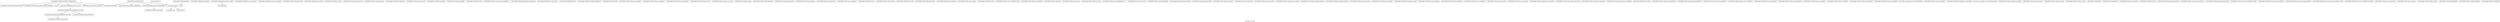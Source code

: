 digraph "Call graph: fix_respa.ll" {
	label="Call graph: fix_respa.ll";

	Node0x558c0c2d73c0 [shape=record,label="{_ZN9LAMMPS_NS8FixRespaC2EPNS_6LAMMPSEiPPc}"];
	Node0x558c0c2d73c0 -> Node0x558c0c28c190;
	Node0x558c0c2d73c0 -> Node0x558c0c2a5af0;
	Node0x558c0c2d73c0 -> Node0x558c0c2986d0;
	Node0x558c0c2d73c0 -> Node0x558c0c290990;
	Node0x558c0c2d73c0 -> Node0x558c0c28be20;
	Node0x558c0c2d73c0 -> Node0x558c0c2d6250;
	Node0x558c0c28c190 [shape=record,label="{_ZN9LAMMPS_NS3FixC2EPNS_6LAMMPSEiPPc}"];
	Node0x558c0c2a5af0 [shape=record,label="{_ZN9LAMMPS_NS5utils8inumericEPKciS2_bPNS_6LAMMPSE}"];
	Node0x558c0c2cb960 [shape=record,label="{__gxx_personality_v0}"];
	Node0x558c0c2986d0 [shape=record,label="{strcmp}"];
	Node0x558c0c28be20 [shape=record,label="{_ZN9LAMMPS_NS8FixRespa11grow_arraysEi}"];
	Node0x558c0c28be20 -> Node0x558c0c29e680;
	Node0x558c0c2d6250 [shape=record,label="{_ZN9LAMMPS_NS4Atom12add_callbackEi}"];
	Node0x558c0c290990 [shape=record,label="{_ZN9LAMMPS_NS3FixD2Ev}"];
	Node0x558c0c29d630 [shape=record,label="{_ZN9LAMMPS_NS8FixRespaD2Ev}"];
	Node0x558c0c29d630 -> Node0x558c0c27a320;
	Node0x558c0c29d630 -> Node0x558c0c27ceb0;
	Node0x558c0c29d630 -> Node0x558c0c273770;
	Node0x558c0c29d630 -> Node0x558c0c290990;
	Node0x558c0c27a320 [shape=record,label="{_ZN9LAMMPS_NS4Atom15delete_callbackEPKci}"];
	Node0x558c0c273770 [shape=record,label="{__clang_call_terminate}"];
	Node0x558c0c273770 -> Node0x558c0c275ea0;
	Node0x558c0c273770 -> Node0x558c0c279a80;
	Node0x558c0c275ea0 [shape=record,label="{__cxa_begin_catch}"];
	Node0x558c0c279a80 [shape=record,label="{_ZSt9terminatev}"];
	Node0x558c0c27ceb0 [shape=record,label="{_ZN9LAMMPS_NS6Memory7destroyIdEEvRPPPT_}"];
	Node0x558c0c27ceb0 -> Node0x558c0c27a8c0;
	Node0x558c0c27b3c0 [shape=record,label="{_ZN9LAMMPS_NS8FixRespaD0Ev}"];
	Node0x558c0c27b3c0 -> Node0x558c0c27c390;
	Node0x558c0c27c390 [shape=record,label="{_ZdlPv}"];
	Node0x558c0c283eb0 [shape=record,label="{_ZN9LAMMPS_NS8FixRespa7setmaskEv}"];
	Node0x558c0c27e630 [shape=record,label="{_ZN9LAMMPS_NS8FixRespa12memory_usageEv}"];
	Node0x558c0c27e630 -> Node0x558c0c27ec60;
	Node0x558c0c27ec60 [shape=record,label="{llvm.fmuladd.f64}"];
	Node0x558c0c29e680 [shape=record,label="{_ZN9LAMMPS_NS6Memory4growIdEEPPPT_RS5_iiiPKc}"];
	Node0x558c0c29e680 -> Node0x558c0c27f370;
	Node0x558c0c29e680 -> Node0x558c0c280910;
	Node0x558c0c281390 [shape=record,label="{_ZN9LAMMPS_NS8FixRespa11copy_arraysEiii}"];
	Node0x558c0c284560 [shape=record,label="{_ZN9LAMMPS_NS8FixRespa13pack_exchangeEiPd}"];
	Node0x558c0c2a9670 [shape=record,label="{_ZN9LAMMPS_NS3Fix14min_post_forceEi}"];
	Node0x558c0c2ab890 [shape=record,label="{_ZN9LAMMPS_NS3Fix10min_energyEPd}"];
	Node0x558c0c2ac730 [shape=record,label="{_ZN9LAMMPS_NS3Fix9min_storeEv}"];
	Node0x558c0c2b1470 [shape=record,label="{_ZN9LAMMPS_NS3Fix14min_clearstoreEv}"];
	Node0x558c0c2b4ef0 [shape=record,label="{_ZN9LAMMPS_NS3Fix13min_pushstoreEv}"];
	Node0x558c0c2c0820 [shape=record,label="{_ZN9LAMMPS_NS3Fix12min_popstoreEv}"];
	Node0x558c0c2cb040 [shape=record,label="{_ZN9LAMMPS_NS3Fix13min_reset_refEv}"];
	Node0x558c0c2cf920 [shape=record,label="{_ZN9LAMMPS_NS3Fix8min_stepEdPd}"];
	Node0x558c0c2d5e90 [shape=record,label="{_ZN9LAMMPS_NS3Fix9max_alphaEPd}"];
	Node0x558c0c21d2f0 [shape=record,label="{_ZN9LAMMPS_NS3Fix7min_dofEv}"];
	Node0x558c0c263ab0 [shape=record,label="{_ZN9LAMMPS_NS3Fix17pack_forward_commEiPiPdiS1_}"];
	Node0x558c0c285f10 [shape=record,label="{_ZN9LAMMPS_NS8FixRespa15unpack_exchangeEiPd}"];
	Node0x558c0c288f40 [shape=record,label="{_ZN9LAMMPS_NS3Fix16post_constructorEv}"];
	Node0x558c0c291f20 [shape=record,label="{_ZN9LAMMPS_NS8FixRespa4initEv}"];
	Node0x558c0c29a0f0 [shape=record,label="{_ZN9LAMMPS_NS3Fix9init_listEiPNS_9NeighListE}"];
	Node0x558c0c29c380 [shape=record,label="{_ZN9LAMMPS_NS3Fix5setupEi}"];
	Node0x558c0c29d810 [shape=record,label="{_ZN9LAMMPS_NS3Fix18setup_pre_exchangeEv}"];
	Node0x558c0c2a67f0 [shape=record,label="{_ZN9LAMMPS_NS3Fix18setup_pre_neighborEv}"];
	Node0x558c0c2a7fb0 [shape=record,label="{_ZN9LAMMPS_NS3Fix19setup_post_neighborEv}"];
	Node0x558c0c2a8c40 [shape=record,label="{_ZN9LAMMPS_NS3Fix15setup_pre_forceEi}"];
	Node0x558c0c2aabe0 [shape=record,label="{_ZN9LAMMPS_NS3Fix17setup_pre_reverseEii}"];
	Node0x558c0c2abd50 [shape=record,label="{_ZN9LAMMPS_NS3Fix9min_setupEi}"];
	Node0x558c0c2ad1a0 [shape=record,label="{_ZN9LAMMPS_NS3Fix17initial_integrateEi}"];
	Node0x558c0c2adce0 [shape=record,label="{_ZN9LAMMPS_NS3Fix14post_integrateEv}"];
	Node0x558c0c2ae9f0 [shape=record,label="{_ZN9LAMMPS_NS3Fix12pre_exchangeEv}"];
	Node0x558c0c2af800 [shape=record,label="{_ZN9LAMMPS_NS3Fix12pre_neighborEv}"];
	Node0x558c0c2b07f0 [shape=record,label="{_ZN9LAMMPS_NS3Fix13post_neighborEv}"];
	Node0x558c0c2b19e0 [shape=record,label="{_ZN9LAMMPS_NS3Fix9pre_forceEi}"];
	Node0x558c0c2b2a60 [shape=record,label="{_ZN9LAMMPS_NS3Fix11pre_reverseEii}"];
	Node0x558c0c2b3a60 [shape=record,label="{_ZN9LAMMPS_NS3Fix10post_forceEi}"];
	Node0x558c0c2b57d0 [shape=record,label="{_ZN9LAMMPS_NS3Fix15final_integrateEv}"];
	Node0x558c0c2be540 [shape=record,label="{_ZN9LAMMPS_NS3Fix15fused_integrateEi}"];
	Node0x558c0c2bf630 [shape=record,label="{_ZN9LAMMPS_NS3Fix11end_of_stepEv}"];
	Node0x558c0c2c2f60 [shape=record,label="{_ZN9LAMMPS_NS3Fix8post_runEv}"];
	Node0x558c0c2c42e0 [shape=record,label="{_ZN9LAMMPS_NS3Fix13write_restartEP8_IO_FILE}"];
	Node0x558c0c2c5320 [shape=record,label="{_ZN9LAMMPS_NS3Fix18write_restart_fileEPKc}"];
	Node0x558c0c2c7440 [shape=record,label="{_ZN9LAMMPS_NS3Fix7restartEPc}"];
	Node0x558c0c2c8190 [shape=record,label="{_ZN9LAMMPS_NS3Fix10set_arraysEi}"];
	Node0x558c0c2c9370 [shape=record,label="{_ZN9LAMMPS_NS3Fix13update_arraysEii}"];
	Node0x558c0c2ca030 [shape=record,label="{_ZN9LAMMPS_NS3Fix12set_moleculeEiiiPdS1_S1_}"];
	Node0x558c0c2caaf0 [shape=record,label="{_ZN9LAMMPS_NS3Fix11clear_bonusEv}"];
	Node0x558c0c2cbb10 [shape=record,label="{_ZN9LAMMPS_NS3Fix11pack_borderEiPiPd}"];
	Node0x558c0c2ccb30 [shape=record,label="{_ZN9LAMMPS_NS3Fix13unpack_borderEiiPd}"];
	Node0x558c0c2cdbb0 [shape=record,label="{_ZN9LAMMPS_NS3Fix12pack_restartEiPd}"];
	Node0x558c0c2ce9e0 [shape=record,label="{_ZN9LAMMPS_NS3Fix14unpack_restartEii}"];
	Node0x558c0c26dd50 [shape=record,label="{_ZN9LAMMPS_NS3Fix12size_restartEi}"];
	Node0x558c0c26a140 [shape=record,label="{_ZN9LAMMPS_NS3Fix15maxsize_restartEv}"];
	Node0x558c0c27ab60 [shape=record,label="{_ZN9LAMMPS_NS3Fix21setup_pre_force_respaEii}"];
	Node0x558c0c27ea80 [shape=record,label="{_ZN9LAMMPS_NS3Fix23initial_integrate_respaEiii}"];
	Node0x558c0c27f080 [shape=record,label="{_ZN9LAMMPS_NS3Fix20post_integrate_respaEii}"];
	Node0x558c0c281200 [shape=record,label="{_ZN9LAMMPS_NS3Fix15pre_force_respaEiii}"];
	Node0x558c0c281670 [shape=record,label="{_ZN9LAMMPS_NS3Fix16post_force_respaEiii}"];
	Node0x558c0c29a690 [shape=record,label="{_ZN9LAMMPS_NS3Fix21final_integrate_respaEii}"];
	Node0x558c0c29af30 [shape=record,label="{_ZN9LAMMPS_NS3Fix16min_pre_exchangeEv}"];
	Node0x558c0c29b7d0 [shape=record,label="{_ZN9LAMMPS_NS3Fix16min_pre_neighborEv}"];
	Node0x558c0c2a45a0 [shape=record,label="{_ZN9LAMMPS_NS3Fix17min_post_neighborEv}"];
	Node0x558c0c2a6cf0 [shape=record,label="{_ZN9LAMMPS_NS3Fix13min_pre_forceEi}"];
	Node0x558c0c2a7600 [shape=record,label="{_ZN9LAMMPS_NS3Fix15min_pre_reverseEii}"];
	Node0x558c0c2e3b10 [shape=record,label="{_ZN9LAMMPS_NS3Fix19unpack_forward_commEiiPd}"];
	Node0x558c0c2e3b90 [shape=record,label="{_ZN9LAMMPS_NS3Fix22pack_reverse_comm_sizeEii}"];
	Node0x558c0c2e3c10 [shape=record,label="{_ZN9LAMMPS_NS3Fix17pack_reverse_commEiiPd}"];
	Node0x558c0c2e3c90 [shape=record,label="{_ZN9LAMMPS_NS3Fix19unpack_reverse_commEiPiPd}"];
	Node0x558c0c2e3d10 [shape=record,label="{_ZN9LAMMPS_NS3Fix10reset_gridEv}"];
	Node0x558c0c2e3d90 [shape=record,label="{_ZN9LAMMPS_NS3Fix17pack_forward_gridEiPviPi}"];
	Node0x558c0c2e3e10 [shape=record,label="{_ZN9LAMMPS_NS3Fix19unpack_forward_gridEiPviPi}"];
	Node0x558c0c2e3e90 [shape=record,label="{_ZN9LAMMPS_NS3Fix17pack_reverse_gridEiPviPi}"];
	Node0x558c0c2e3f10 [shape=record,label="{_ZN9LAMMPS_NS3Fix19unpack_reverse_gridEiPviPi}"];
	Node0x558c0c2e3f90 [shape=record,label="{_ZN9LAMMPS_NS3Fix15pack_remap_gridEiPviPi}"];
	Node0x558c0c2e40d0 [shape=record,label="{_ZN9LAMMPS_NS3Fix17unpack_remap_gridEiPviPi}"];
	Node0x558c0c2e4150 [shape=record,label="{_ZN9LAMMPS_NS3Fix16unpack_read_gridEiPc}"];
	Node0x558c0c2e41d0 [shape=record,label="{_ZN9LAMMPS_NS3Fix15pack_write_gridEiPv}"];
	Node0x558c0c2e4250 [shape=record,label="{_ZN9LAMMPS_NS3Fix17unpack_write_gridEiPvPi}"];
	Node0x558c0c2e42d0 [shape=record,label="{_ZN9LAMMPS_NS3Fix16get_grid_by_nameERKNSt7__cxx1112basic_stringIcSt11char_traitsIcESaIcEEERi}"];
	Node0x558c0c2e4350 [shape=record,label="{_ZN9LAMMPS_NS3Fix17get_grid_by_indexEi}"];
	Node0x558c0c2e43d0 [shape=record,label="{_ZN9LAMMPS_NS3Fix20get_griddata_by_nameEiRKNSt7__cxx1112basic_stringIcSt11char_traitsIcESaIcEEERi}"];
	Node0x558c0c2e4450 [shape=record,label="{_ZN9LAMMPS_NS3Fix21get_griddata_by_indexEi}"];
	Node0x558c0c2e44d0 [shape=record,label="{_ZN9LAMMPS_NS3Fix14compute_scalarEv}"];
	Node0x558c0c2e4550 [shape=record,label="{_ZN9LAMMPS_NS3Fix14compute_vectorEi}"];
	Node0x558c0c2e45d0 [shape=record,label="{_ZN9LAMMPS_NS3Fix13compute_arrayEii}"];
	Node0x558c0c2e4650 [shape=record,label="{_ZN9LAMMPS_NS3Fix3dofEi}"];
	Node0x558c0c2e46d0 [shape=record,label="{_ZN9LAMMPS_NS3Fix6deformEi}"];
	Node0x558c0c2e4750 [shape=record,label="{_ZN9LAMMPS_NS3Fix12reset_targetEd}"];
	Node0x558c0c2e47d0 [shape=record,label="{_ZN9LAMMPS_NS3Fix8reset_dtEv}"];
	Node0x558c0c2e4850 [shape=record,label="{_ZN9LAMMPS_NS3Fix16read_data_headerEPc}"];
	Node0x558c0c2e48d0 [shape=record,label="{_ZN9LAMMPS_NS3Fix17read_data_sectionEPciS1_i}"];
	Node0x558c0c2e4950 [shape=record,label="{_ZN9LAMMPS_NS3Fix20read_data_skip_linesEPc}"];
	Node0x558c0c2e49d0 [shape=record,label="{_ZN9LAMMPS_NS3Fix17write_data_headerEP8_IO_FILEi}"];
	Node0x558c0c2e4a50 [shape=record,label="{_ZN9LAMMPS_NS3Fix23write_data_section_sizeEiRiS1_}"];
	Node0x558c0c2e5ef0 [shape=record,label="{_ZN9LAMMPS_NS3Fix23write_data_section_packEiPPd}"];
	Node0x558c0c2e5f70 [shape=record,label="{_ZN9LAMMPS_NS3Fix26write_data_section_keywordEiP8_IO_FILE}"];
	Node0x558c0c2e5ff0 [shape=record,label="{_ZN9LAMMPS_NS3Fix18write_data_sectionEiP8_IO_FILEiPPdi}"];
	Node0x558c0c2e6070 [shape=record,label="{_ZN9LAMMPS_NS3Fix13zero_momentumEv}"];
	Node0x558c0c2e60f0 [shape=record,label="{_ZN9LAMMPS_NS3Fix13zero_rotationEv}"];
	Node0x558c0c2e6170 [shape=record,label="{_ZN9LAMMPS_NS3Fix15rebuild_specialEv}"];
	Node0x558c0c2e61f0 [shape=record,label="{_ZN9LAMMPS_NS3Fix5imageERPiRPPd}"];
	Node0x558c0c2e6270 [shape=record,label="{_ZN9LAMMPS_NS3Fix12modify_paramEiPPc}"];
	Node0x558c0c2e62f0 [shape=record,label="{_ZN9LAMMPS_NS3Fix7extractEPKcRi}"];
	Node0x558c0c27a8c0 [shape=record,label="{_ZN9LAMMPS_NS6Memory5sfreeEPv}"];
	Node0x558c0c27f370 [shape=record,label="{_ZN9LAMMPS_NS6Memory6createIdEEPPPT_RS5_iiiPKc}"];
	Node0x558c0c27f370 -> Node0x558c0c2e6370;
	Node0x558c0c280910 [shape=record,label="{_ZN9LAMMPS_NS6Memory8sreallocEPvlPKc}"];
	Node0x558c0c2e6370 [shape=record,label="{_ZN9LAMMPS_NS6Memory7smallocElPKc}"];
}
